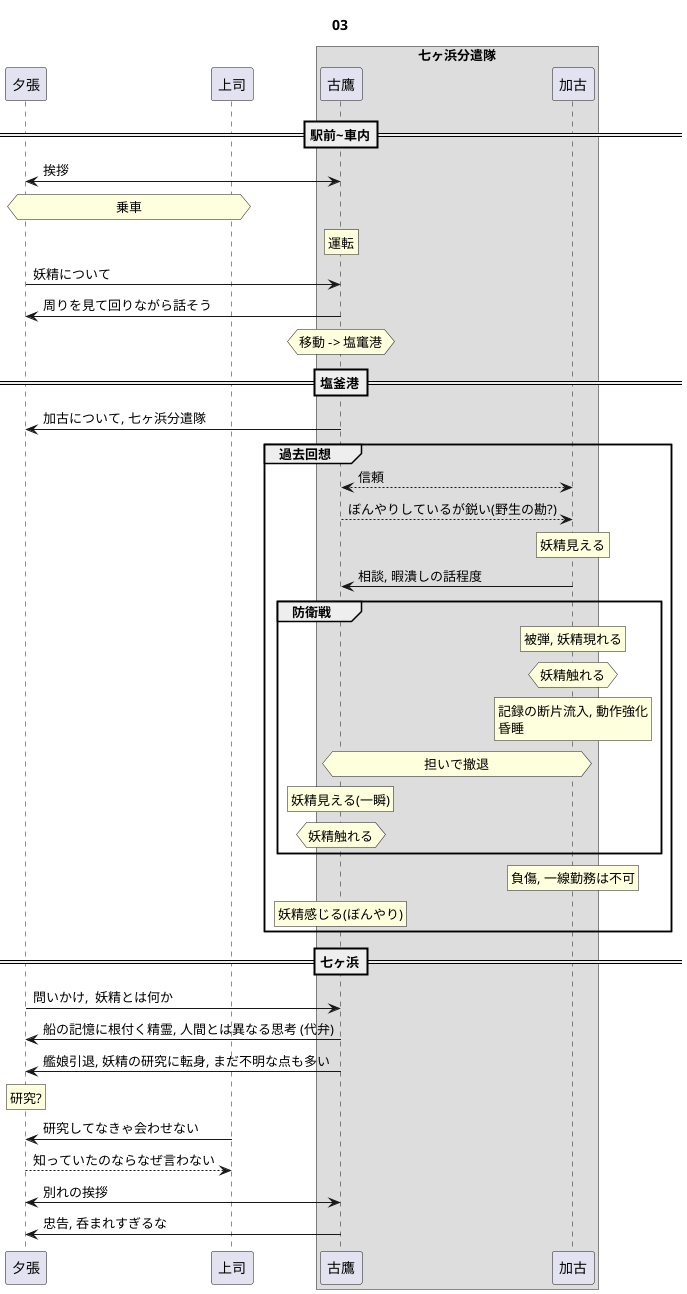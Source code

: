 @startuml plot

title 03
participant 夕張
participant 上司
box 七ヶ浜分遣隊
    participant 古鷹
    participant 加古
end box

==駅前~車内==
    夕張 <-> 古鷹 : 挨拶
    hnote over 夕張, 上司 : 乗車
    rnote over 古鷹 : 運転
    夕張 -> 古鷹 : 妖精について
    古鷹 -> 夕張 : 周りを見て回りながら話そう
    hnote over 古鷹 : 移動 -> 塩竃港
==塩釜港==
    古鷹 -> 夕張 : 加古について, 七ヶ浜分遣隊
    group 過去回想
        古鷹 <--> 加古 : 信頼
        古鷹 --> 加古 : ぼんやりしているが鋭い(野生の勘?)
        rnote over 加古 : 妖精見える
        加古 -> 古鷹 : 相談, 暇潰しの話程度
        group 防衛戦
            rnote over 加古 : 被弾, 妖精現れる
            hnote over 加古 : 妖精触れる
            rnote over 加古 : 記録の断片流入, 動作強化\n昏睡
            hnote over 古鷹, 加古 : 担いで撤退
            rnote over 古鷹 : 妖精見える(一瞬)
            hnote over 古鷹 : 妖精触れる
        end
        rnote over 加古 : 負傷, 一線勤務は不可
        rnote over 古鷹 : 妖精感じる(ぼんやり)
    end
==七ヶ浜==
    夕張 -> 古鷹 : 問いかけ,  妖精とは何か
    古鷹 -> 夕張 : 船の記憶に根付く精霊, 人間とは異なる思考 (代弁)
    古鷹 -> 夕張 : 艦娘引退, 妖精の研究に転身, まだ不明な点も多い
    rnote over 夕張 : 研究?
    上司 -> 夕張 : 研究してなきゃ会わせない
    夕張 --> 上司 : 知っていたのならなぜ言わない
    夕張 <-> 古鷹 : 別れの挨拶
    古鷹 -> 夕張 : 忠告, 呑まれすぎるな

@enduml